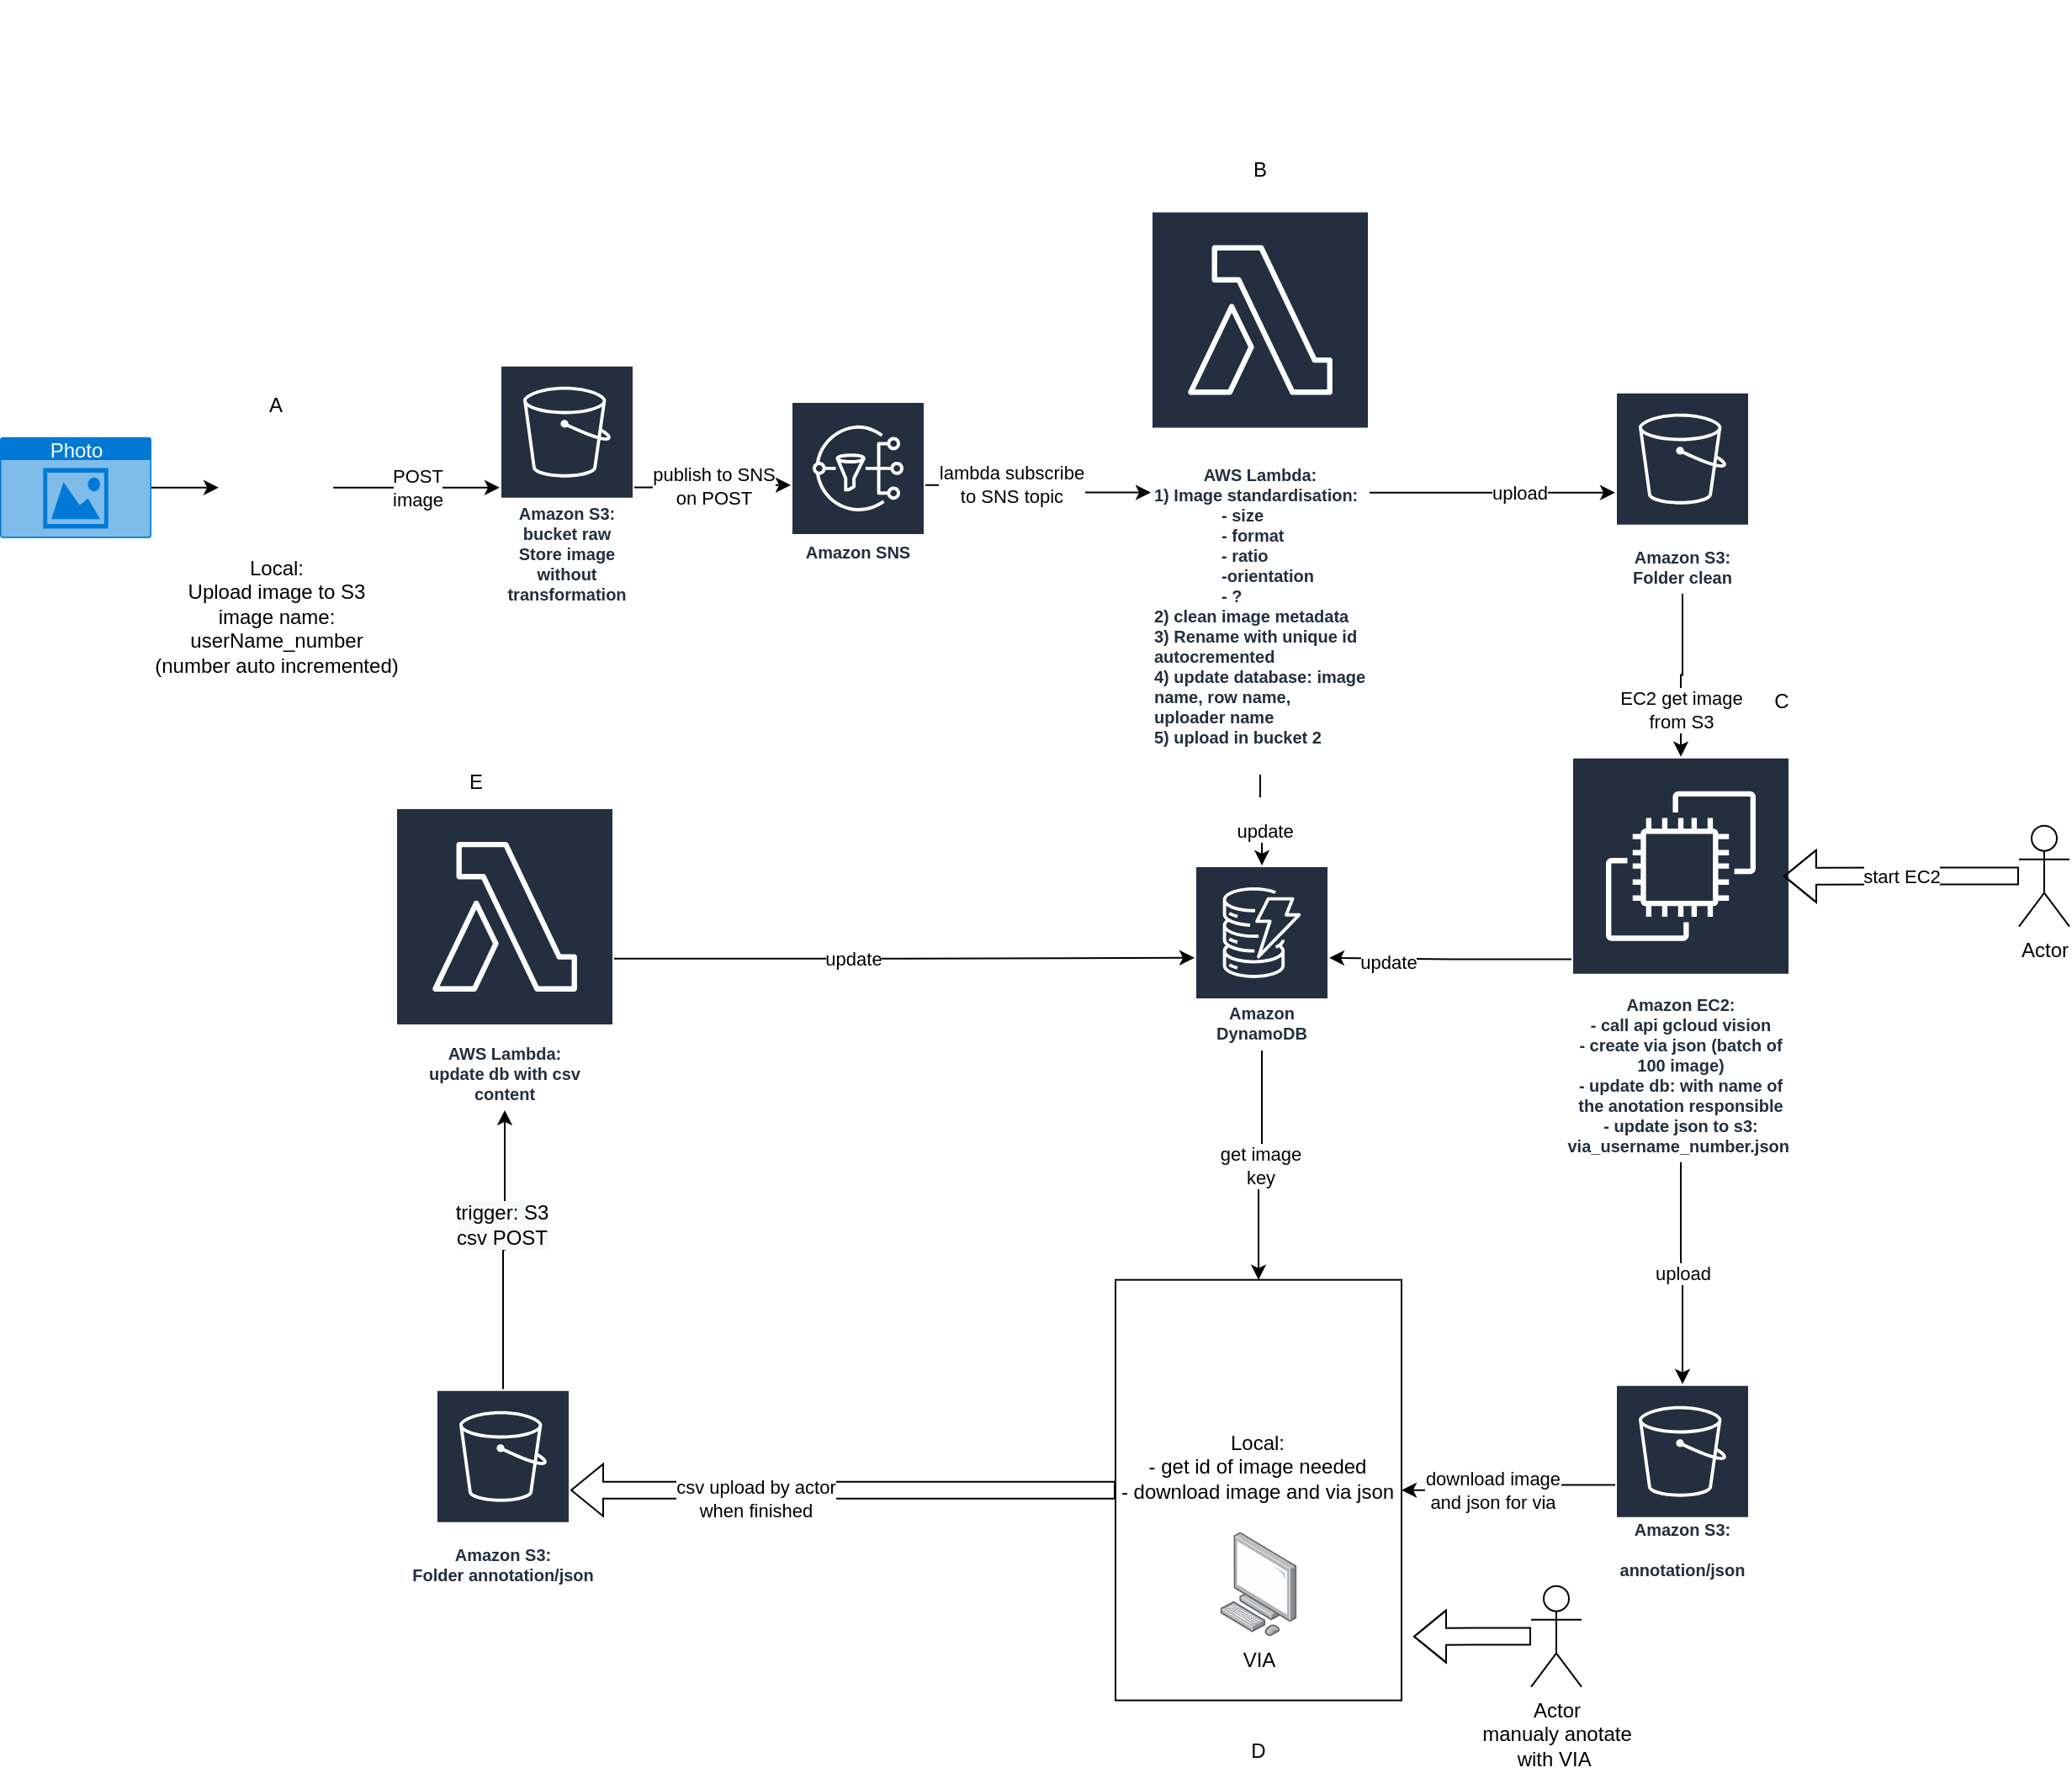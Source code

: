 <mxfile version="14.9.3" type="github"><diagram id="KGL6PO_dGwjfSKcwdYUl" name="Page-1"><mxGraphModel dx="2500" dy="2089" grid="1" gridSize="10" guides="1" tooltips="1" connect="1" arrows="1" fold="1" page="1" pageScale="1" pageWidth="827" pageHeight="1169" math="0" shadow="0"><root><mxCell id="iLKYroOnQBoCY5QxyuTI-0"/><mxCell id="iLKYroOnQBoCY5QxyuTI-1" parent="iLKYroOnQBoCY5QxyuTI-0"/><mxCell id="5ppv_sz6Z_-2BUhfbbAj-102" value="POST&lt;br&gt;image" style="edgeStyle=orthogonalEdgeStyle;rounded=0;orthogonalLoop=1;jettySize=auto;html=1;" edge="1" parent="iLKYroOnQBoCY5QxyuTI-1" source="5ppv_sz6Z_-2BUhfbbAj-128" target="5ppv_sz6Z_-2BUhfbbAj-106"><mxGeometry relative="1" as="geometry"/></mxCell><mxCell id="5ppv_sz6Z_-2BUhfbbAj-103" style="edgeStyle=orthogonalEdgeStyle;rounded=0;orthogonalLoop=1;jettySize=auto;html=1;" edge="1" parent="iLKYroOnQBoCY5QxyuTI-1" source="5ppv_sz6Z_-2BUhfbbAj-104" target="5ppv_sz6Z_-2BUhfbbAj-128"><mxGeometry relative="1" as="geometry"/></mxCell><mxCell id="5ppv_sz6Z_-2BUhfbbAj-104" value="Photo" style="html=1;strokeColor=none;fillColor=#0079D6;labelPosition=center;verticalLabelPosition=middle;verticalAlign=top;align=center;fontSize=12;outlineConnect=0;spacingTop=-6;fontColor=#FFFFFF;shape=mxgraph.sitemap.photo;" vertex="1" parent="iLKYroOnQBoCY5QxyuTI-1"><mxGeometry x="-790" y="-880.17" width="90" height="60" as="geometry"/></mxCell><mxCell id="5ppv_sz6Z_-2BUhfbbAj-105" value="publish to SNS&lt;br&gt;on POST" style="edgeStyle=orthogonalEdgeStyle;rounded=0;orthogonalLoop=1;jettySize=auto;html=1;" edge="1" parent="iLKYroOnQBoCY5QxyuTI-1" source="5ppv_sz6Z_-2BUhfbbAj-106" target="5ppv_sz6Z_-2BUhfbbAj-126"><mxGeometry relative="1" as="geometry"/></mxCell><mxCell id="5ppv_sz6Z_-2BUhfbbAj-106" value="Amazon S3:&lt;br&gt;bucket raw&lt;br&gt;Store image without transformation" style="outlineConnect=0;fontColor=#232F3E;gradientColor=none;strokeColor=#ffffff;fillColor=#232F3E;dashed=0;verticalLabelPosition=middle;verticalAlign=bottom;align=center;html=1;whiteSpace=wrap;fontSize=10;fontStyle=1;spacing=3;shape=mxgraph.aws4.productIcon;prIcon=mxgraph.aws4.s3;" vertex="1" parent="iLKYroOnQBoCY5QxyuTI-1"><mxGeometry x="-493" y="-923.17" width="80" height="146" as="geometry"/></mxCell><mxCell id="5ppv_sz6Z_-2BUhfbbAj-107" style="edgeStyle=orthogonalEdgeStyle;rounded=0;orthogonalLoop=1;jettySize=auto;html=1;" edge="1" parent="iLKYroOnQBoCY5QxyuTI-1" source="5ppv_sz6Z_-2BUhfbbAj-109" target="5ppv_sz6Z_-2BUhfbbAj-134"><mxGeometry relative="1" as="geometry"/></mxCell><mxCell id="5ppv_sz6Z_-2BUhfbbAj-108" value="EC2 get image&lt;br&gt;from S3" style="edgeLabel;html=1;align=center;verticalAlign=middle;resizable=0;points=[];" vertex="1" connectable="0" parent="5ppv_sz6Z_-2BUhfbbAj-107"><mxGeometry x="0.422" relative="1" as="geometry"><mxPoint as="offset"/></mxGeometry></mxCell><mxCell id="5ppv_sz6Z_-2BUhfbbAj-109" value="Amazon S3:&lt;br&gt;Folder clean" style="outlineConnect=0;fontColor=#232F3E;gradientColor=none;strokeColor=#ffffff;fillColor=#232F3E;dashed=0;verticalLabelPosition=middle;verticalAlign=bottom;align=center;html=1;whiteSpace=wrap;fontSize=10;fontStyle=1;spacing=3;shape=mxgraph.aws4.productIcon;prIcon=mxgraph.aws4.s3;" vertex="1" parent="iLKYroOnQBoCY5QxyuTI-1"><mxGeometry x="170" y="-907.17" width="80" height="120" as="geometry"/></mxCell><mxCell id="5ppv_sz6Z_-2BUhfbbAj-110" style="edgeStyle=orthogonalEdgeStyle;rounded=0;orthogonalLoop=1;jettySize=auto;html=1;" edge="1" parent="iLKYroOnQBoCY5QxyuTI-1" source="5ppv_sz6Z_-2BUhfbbAj-134" target="5ppv_sz6Z_-2BUhfbbAj-113"><mxGeometry relative="1" as="geometry"/></mxCell><mxCell id="5ppv_sz6Z_-2BUhfbbAj-111" value="update" style="edgeLabel;html=1;align=center;verticalAlign=middle;resizable=0;points=[];" vertex="1" connectable="0" parent="5ppv_sz6Z_-2BUhfbbAj-110"><mxGeometry x="0.528" y="2" relative="1" as="geometry"><mxPoint as="offset"/></mxGeometry></mxCell><mxCell id="5ppv_sz6Z_-2BUhfbbAj-112" value="get image&lt;br&gt;key" style="edgeStyle=orthogonalEdgeStyle;rounded=0;orthogonalLoop=1;jettySize=auto;html=1;entryX=0.5;entryY=0;entryDx=0;entryDy=0;" edge="1" parent="iLKYroOnQBoCY5QxyuTI-1" source="5ppv_sz6Z_-2BUhfbbAj-113" target="5ppv_sz6Z_-2BUhfbbAj-148"><mxGeometry relative="1" as="geometry"><mxPoint x="-60" y="-389.17" as="targetPoint"/></mxGeometry></mxCell><mxCell id="5ppv_sz6Z_-2BUhfbbAj-113" value="Amazon DynamoDB" style="outlineConnect=0;fontColor=#232F3E;gradientColor=none;strokeColor=#ffffff;fillColor=#232F3E;dashed=0;verticalLabelPosition=middle;verticalAlign=bottom;align=center;html=1;whiteSpace=wrap;fontSize=10;fontStyle=1;spacing=3;shape=mxgraph.aws4.productIcon;prIcon=mxgraph.aws4.dynamodb;" vertex="1" parent="iLKYroOnQBoCY5QxyuTI-1"><mxGeometry x="-80" y="-625.56" width="80" height="110" as="geometry"/></mxCell><mxCell id="5ppv_sz6Z_-2BUhfbbAj-114" value="h" style="edgeStyle=orthogonalEdgeStyle;rounded=0;orthogonalLoop=1;jettySize=auto;html=1;entryX=1;entryY=0.5;entryDx=0;entryDy=0;" edge="1" parent="iLKYroOnQBoCY5QxyuTI-1" source="5ppv_sz6Z_-2BUhfbbAj-116" target="5ppv_sz6Z_-2BUhfbbAj-148"><mxGeometry relative="1" as="geometry"><mxPoint x="50" y="-229.17" as="targetPoint"/></mxGeometry></mxCell><mxCell id="5ppv_sz6Z_-2BUhfbbAj-115" value="download image&lt;br&gt;and json for via" style="edgeLabel;html=1;align=center;verticalAlign=middle;resizable=0;points=[];" vertex="1" connectable="0" parent="5ppv_sz6Z_-2BUhfbbAj-114"><mxGeometry x="0.156" relative="1" as="geometry"><mxPoint x="-1" as="offset"/></mxGeometry></mxCell><mxCell id="5ppv_sz6Z_-2BUhfbbAj-116" value="Amazon S3:&lt;br&gt;&lt;br&gt;annotation/json" style="outlineConnect=0;fontColor=#232F3E;gradientColor=none;strokeColor=#ffffff;fillColor=#232F3E;dashed=0;verticalLabelPosition=middle;verticalAlign=bottom;align=center;html=1;whiteSpace=wrap;fontSize=10;fontStyle=1;spacing=3;shape=mxgraph.aws4.productIcon;prIcon=mxgraph.aws4.s3;" vertex="1" parent="iLKYroOnQBoCY5QxyuTI-1"><mxGeometry x="170" y="-317.17" width="80" height="120" as="geometry"/></mxCell><mxCell id="5ppv_sz6Z_-2BUhfbbAj-117" style="edgeStyle=orthogonalEdgeStyle;rounded=0;orthogonalLoop=1;jettySize=auto;html=1;" edge="1" parent="iLKYroOnQBoCY5QxyuTI-1" source="5ppv_sz6Z_-2BUhfbbAj-121" target="5ppv_sz6Z_-2BUhfbbAj-131"><mxGeometry relative="1" as="geometry"/></mxCell><mxCell id="5ppv_sz6Z_-2BUhfbbAj-118" value="&lt;span style=&quot;font-size: 12px ; background-color: rgb(248 , 249 , 250)&quot;&gt;trigger: S3&lt;/span&gt;&lt;br style=&quot;font-size: 12px ; background-color: rgb(248 , 249 , 250)&quot;&gt;&lt;span style=&quot;font-size: 12px ; background-color: rgb(248 , 249 , 250)&quot;&gt;csv POST&lt;/span&gt;" style="edgeLabel;html=1;align=center;verticalAlign=middle;resizable=0;points=[];" vertex="1" connectable="0" parent="5ppv_sz6Z_-2BUhfbbAj-117"><mxGeometry x="0.187" y="2" relative="1" as="geometry"><mxPoint as="offset"/></mxGeometry></mxCell><mxCell id="5ppv_sz6Z_-2BUhfbbAj-119" style="edgeStyle=orthogonalEdgeStyle;shape=flexArrow;rounded=0;orthogonalLoop=1;jettySize=auto;html=1;" edge="1" parent="iLKYroOnQBoCY5QxyuTI-1" source="5ppv_sz6Z_-2BUhfbbAj-148" target="5ppv_sz6Z_-2BUhfbbAj-121"><mxGeometry relative="1" as="geometry"><mxPoint x="-290" y="-159.17" as="sourcePoint"/></mxGeometry></mxCell><mxCell id="5ppv_sz6Z_-2BUhfbbAj-120" value="csv upload by actor&lt;br&gt;when finished" style="edgeLabel;html=1;align=center;verticalAlign=middle;resizable=0;points=[];" vertex="1" connectable="0" parent="5ppv_sz6Z_-2BUhfbbAj-119"><mxGeometry x="0.322" y="5" relative="1" as="geometry"><mxPoint as="offset"/></mxGeometry></mxCell><mxCell id="5ppv_sz6Z_-2BUhfbbAj-121" value="Amazon S3:&lt;br&gt;Folder&amp;nbsp;annotation/json" style="outlineConnect=0;fontColor=#232F3E;gradientColor=none;strokeColor=#ffffff;fillColor=#232F3E;dashed=0;verticalLabelPosition=middle;verticalAlign=bottom;align=center;html=1;whiteSpace=wrap;fontSize=10;fontStyle=1;spacing=3;shape=mxgraph.aws4.productIcon;prIcon=mxgraph.aws4.s3;" vertex="1" parent="iLKYroOnQBoCY5QxyuTI-1"><mxGeometry x="-531" y="-314.17" width="80" height="120" as="geometry"/></mxCell><mxCell id="5ppv_sz6Z_-2BUhfbbAj-122" style="edgeStyle=orthogonalEdgeStyle;shape=flexArrow;rounded=0;orthogonalLoop=1;jettySize=auto;html=1;" edge="1" parent="iLKYroOnQBoCY5QxyuTI-1" source="5ppv_sz6Z_-2BUhfbbAj-123"><mxGeometry relative="1" as="geometry"><mxPoint x="50" y="-167.17" as="targetPoint"/></mxGeometry></mxCell><mxCell id="5ppv_sz6Z_-2BUhfbbAj-123" value="Actor&lt;br&gt;manualy anotate&lt;br&gt;with VIA&amp;nbsp;" style="shape=umlActor;verticalLabelPosition=bottom;verticalAlign=top;html=1;outlineConnect=0;" vertex="1" parent="iLKYroOnQBoCY5QxyuTI-1"><mxGeometry x="120" y="-197.17" width="30" height="60" as="geometry"/></mxCell><mxCell id="5ppv_sz6Z_-2BUhfbbAj-124" style="edgeStyle=orthogonalEdgeStyle;rounded=0;orthogonalLoop=1;jettySize=auto;html=1;" edge="1" parent="iLKYroOnQBoCY5QxyuTI-1" source="5ppv_sz6Z_-2BUhfbbAj-126" target="5ppv_sz6Z_-2BUhfbbAj-137"><mxGeometry relative="1" as="geometry"/></mxCell><mxCell id="5ppv_sz6Z_-2BUhfbbAj-125" value="lambda subscribe&lt;br&gt;to SNS topic" style="edgeLabel;html=1;align=center;verticalAlign=middle;resizable=0;points=[];" vertex="1" connectable="0" parent="5ppv_sz6Z_-2BUhfbbAj-124"><mxGeometry x="-0.265" y="1" relative="1" as="geometry"><mxPoint as="offset"/></mxGeometry></mxCell><mxCell id="5ppv_sz6Z_-2BUhfbbAj-126" value="Amazon SNS" style="outlineConnect=0;fontColor=#232F3E;gradientColor=none;strokeColor=#ffffff;fillColor=#232F3E;dashed=0;verticalLabelPosition=middle;verticalAlign=bottom;align=center;html=1;whiteSpace=wrap;fontSize=10;fontStyle=1;spacing=3;shape=mxgraph.aws4.productIcon;prIcon=mxgraph.aws4.sns;" vertex="1" parent="iLKYroOnQBoCY5QxyuTI-1"><mxGeometry x="-320" y="-901.56" width="80" height="100" as="geometry"/></mxCell><mxCell id="5ppv_sz6Z_-2BUhfbbAj-127" value="" style="group" vertex="1" connectable="0" parent="iLKYroOnQBoCY5QxyuTI-1"><mxGeometry x="-660" y="-909.17" width="68" height="93" as="geometry"/></mxCell><mxCell id="5ppv_sz6Z_-2BUhfbbAj-128" value="Local:&lt;br&gt;Upload image to S3&lt;br&gt;image name:&lt;br&gt;userName_number&lt;br&gt;(number auto incremented)" style="shape=image;html=1;verticalAlign=top;verticalLabelPosition=bottom;labelBackgroundColor=#ffffff;imageAspect=0;aspect=fixed;image=https://cdn4.iconfinder.com/data/icons/logos-and-brands/512/267_Python_logo-128.png" vertex="1" parent="5ppv_sz6Z_-2BUhfbbAj-127"><mxGeometry y="25" width="68" height="68" as="geometry"/></mxCell><mxCell id="5ppv_sz6Z_-2BUhfbbAj-129" value="A" style="text;html=1;strokeColor=none;fillColor=none;align=center;verticalAlign=middle;whiteSpace=wrap;rounded=0;" vertex="1" parent="5ppv_sz6Z_-2BUhfbbAj-127"><mxGeometry x="14" width="40" height="20" as="geometry"/></mxCell><mxCell id="5ppv_sz6Z_-2BUhfbbAj-130" value="" style="group" vertex="1" connectable="0" parent="iLKYroOnQBoCY5QxyuTI-1"><mxGeometry x="-555" y="-685.06" width="130" height="205" as="geometry"/></mxCell><mxCell id="5ppv_sz6Z_-2BUhfbbAj-131" value="&lt;span&gt;AWS Lambda:&lt;br&gt;&lt;/span&gt;update db with csv content" style="outlineConnect=0;fontColor=#232F3E;gradientColor=none;strokeColor=#ffffff;fillColor=#232F3E;dashed=0;verticalLabelPosition=middle;verticalAlign=bottom;align=center;html=1;whiteSpace=wrap;fontSize=10;fontStyle=1;spacing=3;shape=mxgraph.aws4.productIcon;prIcon=mxgraph.aws4.lambda;" vertex="1" parent="5ppv_sz6Z_-2BUhfbbAj-130"><mxGeometry y="25" width="130" height="180" as="geometry"/></mxCell><mxCell id="5ppv_sz6Z_-2BUhfbbAj-132" value="E" style="text;html=1;strokeColor=none;fillColor=none;align=center;verticalAlign=middle;whiteSpace=wrap;rounded=0;" vertex="1" parent="5ppv_sz6Z_-2BUhfbbAj-130"><mxGeometry x="28" width="40" height="20" as="geometry"/></mxCell><mxCell id="5ppv_sz6Z_-2BUhfbbAj-133" value="" style="group" vertex="1" connectable="0" parent="iLKYroOnQBoCY5QxyuTI-1"><mxGeometry x="144" y="-733.17" width="145" height="284" as="geometry"/></mxCell><mxCell id="5ppv_sz6Z_-2BUhfbbAj-134" value="Amazon EC2:&lt;br&gt;- call api gcloud vision&lt;br&gt;- create via json (batch of 100 image)&lt;br&gt;- update db: with name of the anotation responsible&lt;br&gt;- update json to s3:&lt;br&gt;via_username_number.json&amp;nbsp;" style="outlineConnect=0;fontColor=#232F3E;gradientColor=none;strokeColor=#ffffff;fillColor=#232F3E;dashed=0;verticalLabelPosition=middle;verticalAlign=bottom;align=center;html=1;whiteSpace=wrap;fontSize=10;fontStyle=1;spacing=3;shape=mxgraph.aws4.productIcon;prIcon=mxgraph.aws4.ec2;" vertex="1" parent="5ppv_sz6Z_-2BUhfbbAj-133"><mxGeometry y="43" width="130" height="241" as="geometry"/></mxCell><mxCell id="5ppv_sz6Z_-2BUhfbbAj-135" value="C" style="text;html=1;strokeColor=none;fillColor=none;align=center;verticalAlign=middle;whiteSpace=wrap;rounded=0;" vertex="1" parent="5ppv_sz6Z_-2BUhfbbAj-133"><mxGeometry x="105" width="40" height="20" as="geometry"/></mxCell><mxCell id="5ppv_sz6Z_-2BUhfbbAj-136" value="" style="group" vertex="1" connectable="0" parent="iLKYroOnQBoCY5QxyuTI-1"><mxGeometry x="-90" y="-1140" width="130" height="362.83" as="geometry"/></mxCell><mxCell id="5ppv_sz6Z_-2BUhfbbAj-137" value="AWS Lambda:&lt;br&gt;&lt;div style=&quot;text-align: left&quot;&gt;&lt;span&gt;1) Image standardisation:&lt;/span&gt;&lt;/div&gt;&lt;blockquote style=&quot;margin: 0 0 0 40px ; border: none ; padding: 0px&quot;&gt;&lt;div style=&quot;text-align: left&quot;&gt;&lt;div&gt;- size&lt;/div&gt;&lt;/div&gt;&lt;div style=&quot;text-align: left&quot;&gt;&lt;div&gt;- format&lt;/div&gt;&lt;/div&gt;&lt;div style=&quot;text-align: left&quot;&gt;&lt;div&gt;- ratio&lt;/div&gt;&lt;div&gt;-orientation&lt;/div&gt;&lt;div&gt;- ?&lt;/div&gt;&lt;/div&gt;&lt;/blockquote&gt;&lt;div style=&quot;text-align: left&quot;&gt;&lt;span&gt;2) clean image metadata&lt;/span&gt;&lt;/div&gt;&lt;div style=&quot;text-align: left&quot;&gt;&lt;span&gt;3) Rename with unique id&lt;/span&gt;&lt;/div&gt;&lt;div style=&quot;text-align: left&quot;&gt;&lt;span&gt;autocremented&lt;/span&gt;&lt;/div&gt;&lt;div style=&quot;text-align: left&quot;&gt;&lt;span&gt;4) update database: image name, row name, uploader name&lt;/span&gt;&lt;/div&gt;&lt;div style=&quot;text-align: left&quot;&gt;&lt;span&gt;5) upload in bucket 2&lt;/span&gt;&lt;/div&gt;&lt;div style=&quot;text-align: left&quot;&gt;&lt;span&gt;&lt;br&gt;&lt;/span&gt;&lt;/div&gt;" style="outlineConnect=0;fontColor=#232F3E;gradientColor=none;strokeColor=#ffffff;fillColor=#232F3E;dashed=0;verticalLabelPosition=middle;verticalAlign=bottom;align=center;html=1;whiteSpace=wrap;fontSize=10;fontStyle=1;spacing=3;shape=mxgraph.aws4.productIcon;prIcon=mxgraph.aws4.lambda;" vertex="1" parent="5ppv_sz6Z_-2BUhfbbAj-136"><mxGeometry x="-16" y="125.22" width="130" height="335.22" as="geometry"/></mxCell><mxCell id="5ppv_sz6Z_-2BUhfbbAj-138" value="B" style="text;html=1;strokeColor=none;fillColor=none;align=center;verticalAlign=middle;whiteSpace=wrap;rounded=0;" vertex="1" parent="5ppv_sz6Z_-2BUhfbbAj-136"><mxGeometry x="29" y="90.83" width="40" height="20" as="geometry"/></mxCell><mxCell id="5ppv_sz6Z_-2BUhfbbAj-139" style="edgeStyle=orthogonalEdgeStyle;rounded=0;orthogonalLoop=1;jettySize=auto;html=1;" edge="1" parent="iLKYroOnQBoCY5QxyuTI-1" source="5ppv_sz6Z_-2BUhfbbAj-137" target="5ppv_sz6Z_-2BUhfbbAj-109"><mxGeometry relative="1" as="geometry"/></mxCell><mxCell id="5ppv_sz6Z_-2BUhfbbAj-140" value="upload" style="edgeLabel;html=1;align=center;verticalAlign=middle;resizable=0;points=[];" vertex="1" connectable="0" parent="5ppv_sz6Z_-2BUhfbbAj-139"><mxGeometry x="0.219" relative="1" as="geometry"><mxPoint as="offset"/></mxGeometry></mxCell><mxCell id="5ppv_sz6Z_-2BUhfbbAj-141" value="&lt;br&gt;&amp;nbsp;update&lt;br&gt;" style="edgeStyle=orthogonalEdgeStyle;rounded=0;orthogonalLoop=1;jettySize=auto;html=1;" edge="1" parent="iLKYroOnQBoCY5QxyuTI-1" source="5ppv_sz6Z_-2BUhfbbAj-137" target="5ppv_sz6Z_-2BUhfbbAj-113"><mxGeometry relative="1" as="geometry"/></mxCell><mxCell id="5ppv_sz6Z_-2BUhfbbAj-142" value="start EC2" style="edgeStyle=orthogonalEdgeStyle;shape=flexArrow;rounded=0;orthogonalLoop=1;jettySize=auto;html=1;entryX=0.969;entryY=0.295;entryDx=0;entryDy=0;entryPerimeter=0;" edge="1" parent="iLKYroOnQBoCY5QxyuTI-1" source="5ppv_sz6Z_-2BUhfbbAj-143" target="5ppv_sz6Z_-2BUhfbbAj-134"><mxGeometry relative="1" as="geometry"/></mxCell><mxCell id="5ppv_sz6Z_-2BUhfbbAj-143" value="Actor" style="shape=umlActor;verticalLabelPosition=bottom;verticalAlign=top;html=1;outlineConnect=0;" vertex="1" parent="iLKYroOnQBoCY5QxyuTI-1"><mxGeometry x="410" y="-649.17" width="30" height="60" as="geometry"/></mxCell><mxCell id="5ppv_sz6Z_-2BUhfbbAj-144" value="upload" style="edgeStyle=orthogonalEdgeStyle;rounded=0;orthogonalLoop=1;jettySize=auto;html=1;" edge="1" parent="iLKYroOnQBoCY5QxyuTI-1" source="5ppv_sz6Z_-2BUhfbbAj-134" target="5ppv_sz6Z_-2BUhfbbAj-116"><mxGeometry relative="1" as="geometry"/></mxCell><mxCell id="5ppv_sz6Z_-2BUhfbbAj-145" style="edgeStyle=orthogonalEdgeStyle;rounded=0;orthogonalLoop=1;jettySize=auto;html=1;" edge="1" parent="iLKYroOnQBoCY5QxyuTI-1" source="5ppv_sz6Z_-2BUhfbbAj-131" target="5ppv_sz6Z_-2BUhfbbAj-113"><mxGeometry relative="1" as="geometry"/></mxCell><mxCell id="5ppv_sz6Z_-2BUhfbbAj-146" value="update" style="edgeLabel;html=1;align=center;verticalAlign=middle;resizable=0;points=[];" vertex="1" connectable="0" parent="5ppv_sz6Z_-2BUhfbbAj-145"><mxGeometry x="-0.181" relative="1" as="geometry"><mxPoint as="offset"/></mxGeometry></mxCell><mxCell id="5ppv_sz6Z_-2BUhfbbAj-147" value="" style="group" vertex="1" connectable="0" parent="iLKYroOnQBoCY5QxyuTI-1"><mxGeometry x="-127" y="-379.17" width="170" height="250" as="geometry"/></mxCell><mxCell id="5ppv_sz6Z_-2BUhfbbAj-148" value="" style="whiteSpace=wrap;html=1;container=1;" vertex="1" parent="5ppv_sz6Z_-2BUhfbbAj-147"><mxGeometry width="170" height="250" as="geometry"><mxRectangle width="50" height="40" as="alternateBounds"/></mxGeometry></mxCell><mxCell id="5ppv_sz6Z_-2BUhfbbAj-149" value="" style="group" vertex="1" connectable="0" parent="5ppv_sz6Z_-2BUhfbbAj-147"><mxGeometry x="50" width="120" height="250" as="geometry"/></mxCell><mxCell id="5ppv_sz6Z_-2BUhfbbAj-150" value="Local:&lt;br&gt;- get id of image needed&lt;br&gt;- download image and via json" style="shape=image;html=1;verticalAlign=top;verticalLabelPosition=bottom;labelBackgroundColor=#ffffff;imageAspect=0;aspect=fixed;image=https://cdn4.iconfinder.com/data/icons/logos-and-brands/512/267_Python_logo-128.png" vertex="1" parent="5ppv_sz6Z_-2BUhfbbAj-149"><mxGeometry y="15" width="68" height="68" as="geometry"/></mxCell><mxCell id="5ppv_sz6Z_-2BUhfbbAj-151" value="VIA" style="points=[];aspect=fixed;html=1;align=center;shadow=0;dashed=0;image;image=img/lib/allied_telesis/computer_and_terminals/Personal_Computer.svg;" vertex="1" parent="5ppv_sz6Z_-2BUhfbbAj-149"><mxGeometry x="12.2" y="150" width="45.6" height="61.8" as="geometry"/></mxCell><mxCell id="5ppv_sz6Z_-2BUhfbbAj-152" value="D" style="text;html=1;strokeColor=none;fillColor=none;align=center;verticalAlign=middle;whiteSpace=wrap;rounded=0;" vertex="1" parent="iLKYroOnQBoCY5QxyuTI-1"><mxGeometry x="-62" y="-109.17" width="40" height="20" as="geometry"/></mxCell></root></mxGraphModel></diagram></mxfile>